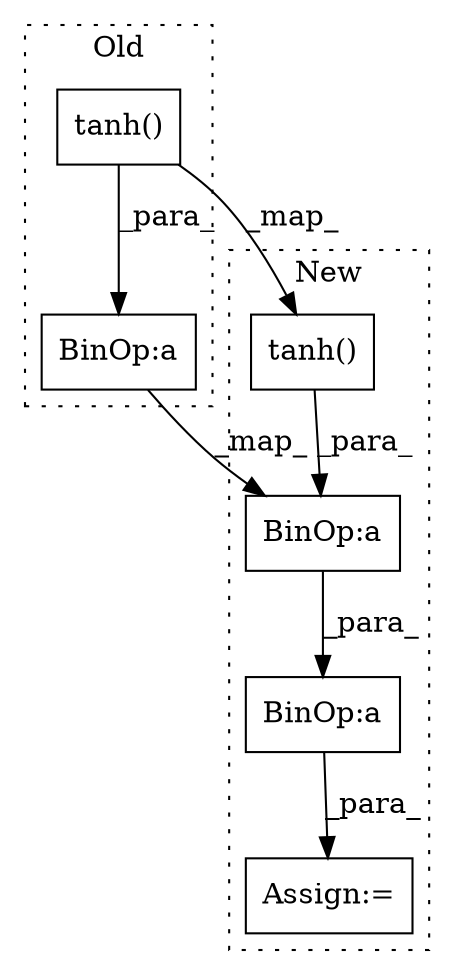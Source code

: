 digraph G {
subgraph cluster0 {
1 [label="tanh()" a="75" s="1085,1107" l="7,1" shape="box"];
5 [label="BinOp:a" a="82" s="1108" l="3" shape="box"];
label = "Old";
style="dotted";
}
subgraph cluster1 {
2 [label="tanh()" a="75" s="1504,1514" l="7,1" shape="box"];
3 [label="Assign:=" a="68" s="1653" l="4" shape="box"];
4 [label="BinOp:a" a="82" s="1680" l="33" shape="box"];
6 [label="BinOp:a" a="82" s="1667" l="100" shape="box"];
label = "New";
style="dotted";
}
1 -> 2 [label="_map_"];
1 -> 5 [label="_para_"];
2 -> 4 [label="_para_"];
4 -> 6 [label="_para_"];
5 -> 4 [label="_map_"];
6 -> 3 [label="_para_"];
}
